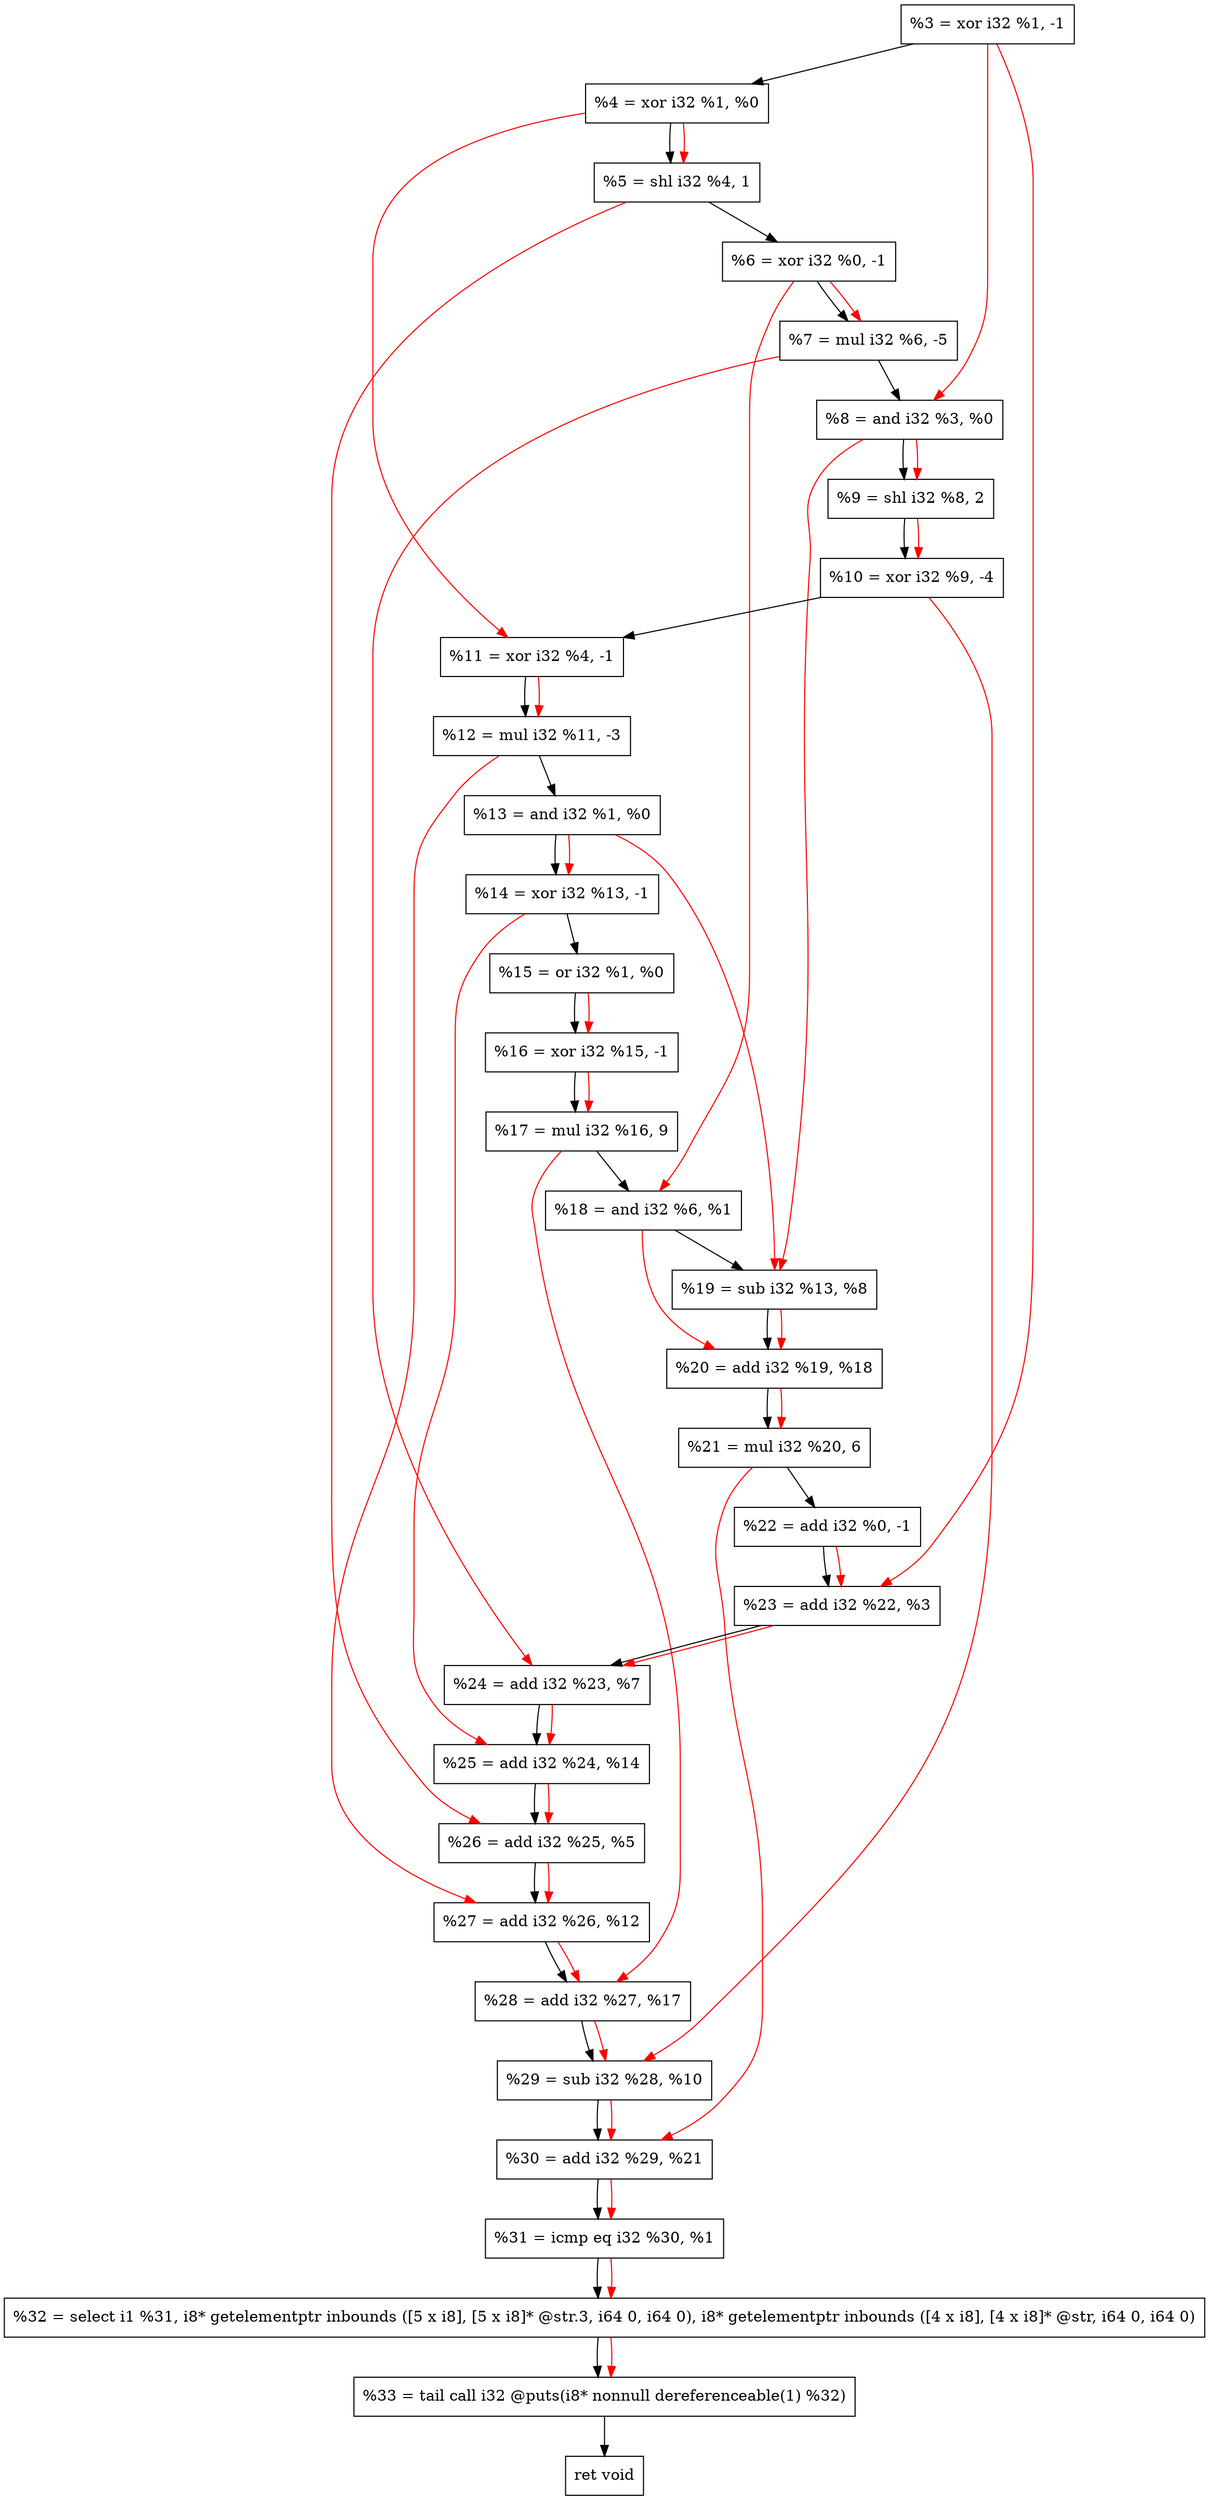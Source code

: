 digraph "DFG for'crackme' function" {
	Node0x61ac70[shape=record, label="  %3 = xor i32 %1, -1"];
	Node0x61ace0[shape=record, label="  %4 = xor i32 %1, %0"];
	Node0x61ada0[shape=record, label="  %5 = shl i32 %4, 1"];
	Node0x61ae10[shape=record, label="  %6 = xor i32 %0, -1"];
	Node0x61aeb0[shape=record, label="  %7 = mul i32 %6, -5"];
	Node0x61af20[shape=record, label="  %8 = and i32 %3, %0"];
	Node0x61afc0[shape=record, label="  %9 = shl i32 %8, 2"];
	Node0x61b060[shape=record, label="  %10 = xor i32 %9, -4"];
	Node0x61b0d0[shape=record, label="  %11 = xor i32 %4, -1"];
	Node0x61b170[shape=record, label="  %12 = mul i32 %11, -3"];
	Node0x61b1e0[shape=record, label="  %13 = and i32 %1, %0"];
	Node0x61b250[shape=record, label="  %14 = xor i32 %13, -1"];
	Node0x61b2c0[shape=record, label="  %15 = or i32 %1, %0"];
	Node0x61b330[shape=record, label="  %16 = xor i32 %15, -1"];
	Node0x61b3d0[shape=record, label="  %17 = mul i32 %16, 9"];
	Node0x61b440[shape=record, label="  %18 = and i32 %6, %1"];
	Node0x61b4b0[shape=record, label="  %19 = sub i32 %13, %8"];
	Node0x61b520[shape=record, label="  %20 = add i32 %19, %18"];
	Node0x61b5c0[shape=record, label="  %21 = mul i32 %20, 6"];
	Node0x61b630[shape=record, label="  %22 = add i32 %0, -1"];
	Node0x61b6a0[shape=record, label="  %23 = add i32 %22, %3"];
	Node0x61b710[shape=record, label="  %24 = add i32 %23, %7"];
	Node0x61b780[shape=record, label="  %25 = add i32 %24, %14"];
	Node0x61b7f0[shape=record, label="  %26 = add i32 %25, %5"];
	Node0x61b860[shape=record, label="  %27 = add i32 %26, %12"];
	Node0x61b8d0[shape=record, label="  %28 = add i32 %27, %17"];
	Node0x61b940[shape=record, label="  %29 = sub i32 %28, %10"];
	Node0x61b9b0[shape=record, label="  %30 = add i32 %29, %21"];
	Node0x61ba20[shape=record, label="  %31 = icmp eq i32 %30, %1"];
	Node0x5bb268[shape=record, label="  %32 = select i1 %31, i8* getelementptr inbounds ([5 x i8], [5 x i8]* @str.3, i64 0, i64 0), i8* getelementptr inbounds ([4 x i8], [4 x i8]* @str, i64 0, i64 0)"];
	Node0x61c0d0[shape=record, label="  %33 = tail call i32 @puts(i8* nonnull dereferenceable(1) %32)"];
	Node0x61c120[shape=record, label="  ret void"];
	Node0x61ac70 -> Node0x61ace0;
	Node0x61ace0 -> Node0x61ada0;
	Node0x61ada0 -> Node0x61ae10;
	Node0x61ae10 -> Node0x61aeb0;
	Node0x61aeb0 -> Node0x61af20;
	Node0x61af20 -> Node0x61afc0;
	Node0x61afc0 -> Node0x61b060;
	Node0x61b060 -> Node0x61b0d0;
	Node0x61b0d0 -> Node0x61b170;
	Node0x61b170 -> Node0x61b1e0;
	Node0x61b1e0 -> Node0x61b250;
	Node0x61b250 -> Node0x61b2c0;
	Node0x61b2c0 -> Node0x61b330;
	Node0x61b330 -> Node0x61b3d0;
	Node0x61b3d0 -> Node0x61b440;
	Node0x61b440 -> Node0x61b4b0;
	Node0x61b4b0 -> Node0x61b520;
	Node0x61b520 -> Node0x61b5c0;
	Node0x61b5c0 -> Node0x61b630;
	Node0x61b630 -> Node0x61b6a0;
	Node0x61b6a0 -> Node0x61b710;
	Node0x61b710 -> Node0x61b780;
	Node0x61b780 -> Node0x61b7f0;
	Node0x61b7f0 -> Node0x61b860;
	Node0x61b860 -> Node0x61b8d0;
	Node0x61b8d0 -> Node0x61b940;
	Node0x61b940 -> Node0x61b9b0;
	Node0x61b9b0 -> Node0x61ba20;
	Node0x61ba20 -> Node0x5bb268;
	Node0x5bb268 -> Node0x61c0d0;
	Node0x61c0d0 -> Node0x61c120;
edge [color=red]
	Node0x61ace0 -> Node0x61ada0;
	Node0x61ae10 -> Node0x61aeb0;
	Node0x61ac70 -> Node0x61af20;
	Node0x61af20 -> Node0x61afc0;
	Node0x61afc0 -> Node0x61b060;
	Node0x61ace0 -> Node0x61b0d0;
	Node0x61b0d0 -> Node0x61b170;
	Node0x61b1e0 -> Node0x61b250;
	Node0x61b2c0 -> Node0x61b330;
	Node0x61b330 -> Node0x61b3d0;
	Node0x61ae10 -> Node0x61b440;
	Node0x61b1e0 -> Node0x61b4b0;
	Node0x61af20 -> Node0x61b4b0;
	Node0x61b4b0 -> Node0x61b520;
	Node0x61b440 -> Node0x61b520;
	Node0x61b520 -> Node0x61b5c0;
	Node0x61b630 -> Node0x61b6a0;
	Node0x61ac70 -> Node0x61b6a0;
	Node0x61b6a0 -> Node0x61b710;
	Node0x61aeb0 -> Node0x61b710;
	Node0x61b710 -> Node0x61b780;
	Node0x61b250 -> Node0x61b780;
	Node0x61b780 -> Node0x61b7f0;
	Node0x61ada0 -> Node0x61b7f0;
	Node0x61b7f0 -> Node0x61b860;
	Node0x61b170 -> Node0x61b860;
	Node0x61b860 -> Node0x61b8d0;
	Node0x61b3d0 -> Node0x61b8d0;
	Node0x61b8d0 -> Node0x61b940;
	Node0x61b060 -> Node0x61b940;
	Node0x61b940 -> Node0x61b9b0;
	Node0x61b5c0 -> Node0x61b9b0;
	Node0x61b9b0 -> Node0x61ba20;
	Node0x61ba20 -> Node0x5bb268;
	Node0x5bb268 -> Node0x61c0d0;
}

